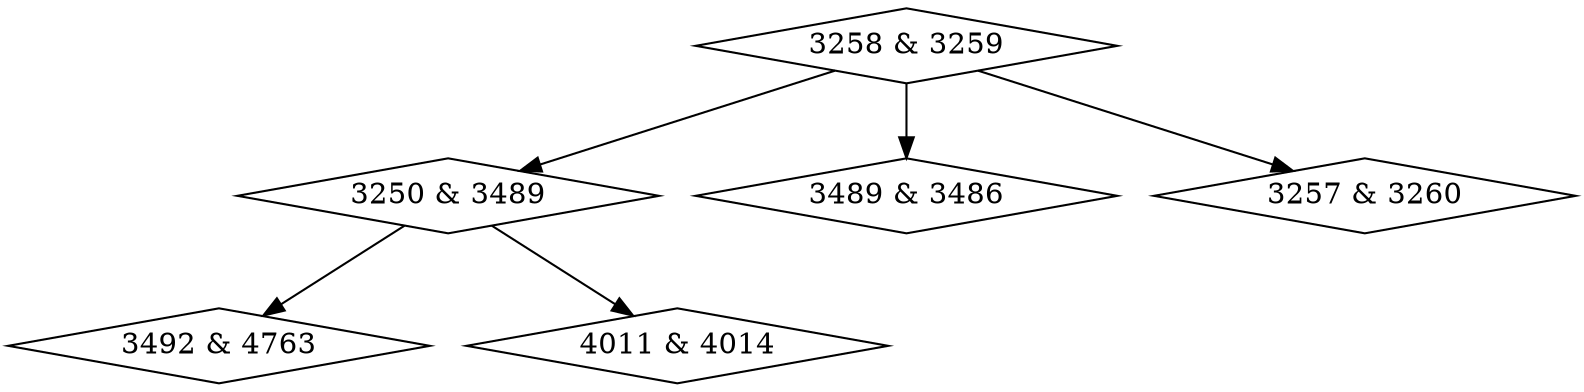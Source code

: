digraph {
0 [label = "3250 & 3489", shape = diamond];
1 [label = "3489 & 3486", shape = diamond];
2 [label = "3257 & 3260", shape = diamond];
3 [label = "3258 & 3259", shape = diamond];
4 [label = "3492 & 4763", shape = diamond];
5 [label = "4011 & 4014", shape = diamond];
0->4;
0->5;
3->0;
3->1;
3->2;
}
